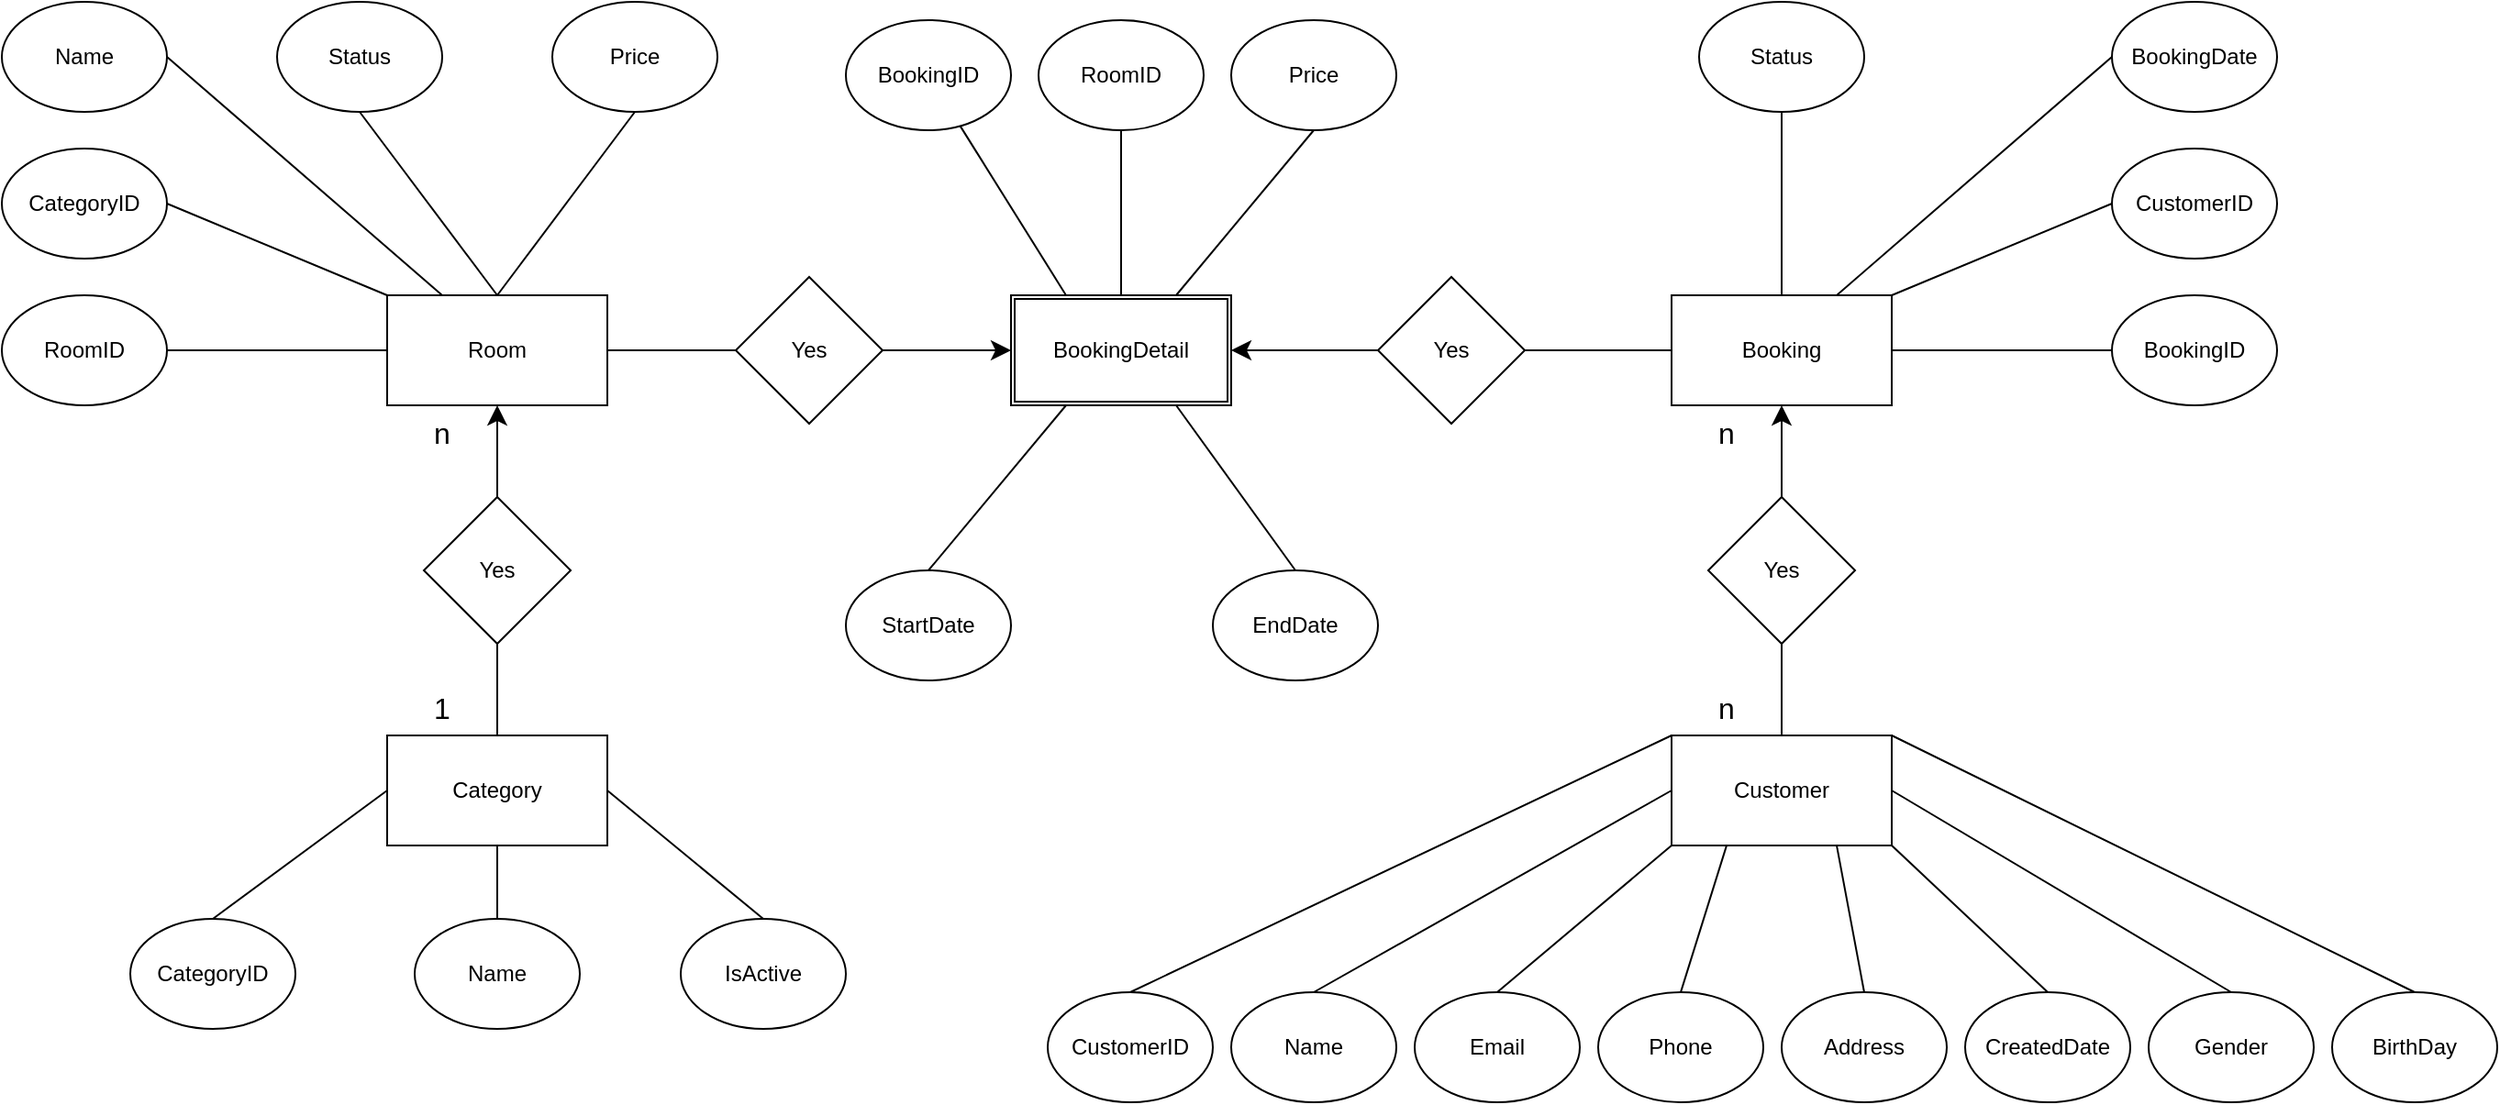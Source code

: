 <mxfile version="24.4.0" type="github">
  <diagram name="Page-1" id="xjIC--r6cL_pU_NU74aj">
    <mxGraphModel dx="1499" dy="676" grid="1" gridSize="10" guides="1" tooltips="1" connect="1" arrows="1" fold="1" page="0" pageScale="1" pageWidth="850" pageHeight="1100" math="0" shadow="0">
      <root>
        <mxCell id="0" />
        <mxCell id="1" parent="0" />
        <mxCell id="Fe_Hw41XmbrDWnrLapu--1" value="Room" style="rounded=0;whiteSpace=wrap;html=1;" vertex="1" parent="1">
          <mxGeometry x="-10" y="390" width="120" height="60" as="geometry" />
        </mxCell>
        <mxCell id="Fe_Hw41XmbrDWnrLapu--2" value="Category" style="rounded=0;whiteSpace=wrap;html=1;" vertex="1" parent="1">
          <mxGeometry x="-10" y="630" width="120" height="60" as="geometry" />
        </mxCell>
        <mxCell id="Fe_Hw41XmbrDWnrLapu--3" value="Booking" style="rounded=0;whiteSpace=wrap;html=1;" vertex="1" parent="1">
          <mxGeometry x="690" y="390" width="120" height="60" as="geometry" />
        </mxCell>
        <mxCell id="Fe_Hw41XmbrDWnrLapu--4" value="Customer" style="rounded=0;whiteSpace=wrap;html=1;" vertex="1" parent="1">
          <mxGeometry x="690" y="630" width="120" height="60" as="geometry" />
        </mxCell>
        <mxCell id="Fe_Hw41XmbrDWnrLapu--5" value="BookingDetail" style="shape=ext;double=1;rounded=0;whiteSpace=wrap;html=1;" vertex="1" parent="1">
          <mxGeometry x="330" y="390" width="120" height="60" as="geometry" />
        </mxCell>
        <mxCell id="Fe_Hw41XmbrDWnrLapu--8" value="" style="edgeStyle=none;curved=1;rounded=0;orthogonalLoop=1;jettySize=auto;html=1;fontSize=12;startSize=8;endSize=8;" edge="1" parent="1" source="Fe_Hw41XmbrDWnrLapu--6" target="Fe_Hw41XmbrDWnrLapu--1">
          <mxGeometry relative="1" as="geometry" />
        </mxCell>
        <mxCell id="Fe_Hw41XmbrDWnrLapu--6" value="Yes" style="rhombus;whiteSpace=wrap;html=1;" vertex="1" parent="1">
          <mxGeometry x="10" y="500" width="80" height="80" as="geometry" />
        </mxCell>
        <mxCell id="Fe_Hw41XmbrDWnrLapu--9" value="" style="endArrow=none;html=1;rounded=0;fontSize=12;startSize=8;endSize=8;curved=1;entryX=0.5;entryY=1;entryDx=0;entryDy=0;" edge="1" parent="1" target="Fe_Hw41XmbrDWnrLapu--6">
          <mxGeometry width="50" height="50" relative="1" as="geometry">
            <mxPoint x="50" y="630" as="sourcePoint" />
            <mxPoint x="100" y="580" as="targetPoint" />
          </mxGeometry>
        </mxCell>
        <mxCell id="Fe_Hw41XmbrDWnrLapu--10" value="" style="edgeStyle=none;curved=1;rounded=0;orthogonalLoop=1;jettySize=auto;html=1;fontSize=12;startSize=8;endSize=8;" edge="1" parent="1" source="Fe_Hw41XmbrDWnrLapu--11">
          <mxGeometry relative="1" as="geometry">
            <mxPoint x="750" y="450" as="targetPoint" />
          </mxGeometry>
        </mxCell>
        <mxCell id="Fe_Hw41XmbrDWnrLapu--11" value="Yes" style="rhombus;whiteSpace=wrap;html=1;" vertex="1" parent="1">
          <mxGeometry x="710" y="500" width="80" height="80" as="geometry" />
        </mxCell>
        <mxCell id="Fe_Hw41XmbrDWnrLapu--12" value="" style="endArrow=none;html=1;rounded=0;fontSize=12;startSize=8;endSize=8;curved=1;entryX=0.5;entryY=1;entryDx=0;entryDy=0;" edge="1" parent="1" target="Fe_Hw41XmbrDWnrLapu--11">
          <mxGeometry width="50" height="50" relative="1" as="geometry">
            <mxPoint x="750" y="630" as="sourcePoint" />
            <mxPoint x="800" y="580" as="targetPoint" />
          </mxGeometry>
        </mxCell>
        <mxCell id="Fe_Hw41XmbrDWnrLapu--16" value="" style="edgeStyle=none;curved=1;rounded=0;orthogonalLoop=1;jettySize=auto;html=1;fontSize=12;startSize=8;endSize=8;" edge="1" parent="1" source="Fe_Hw41XmbrDWnrLapu--14" target="Fe_Hw41XmbrDWnrLapu--5">
          <mxGeometry relative="1" as="geometry" />
        </mxCell>
        <mxCell id="Fe_Hw41XmbrDWnrLapu--14" value="Yes" style="rhombus;whiteSpace=wrap;html=1;direction=east;" vertex="1" parent="1">
          <mxGeometry x="530" y="380" width="80" height="80" as="geometry" />
        </mxCell>
        <mxCell id="Fe_Hw41XmbrDWnrLapu--15" value="" style="endArrow=none;html=1;rounded=0;fontSize=12;startSize=8;endSize=8;curved=1;entryX=1;entryY=0.5;entryDx=0;entryDy=0;exitX=0;exitY=0.5;exitDx=0;exitDy=0;" edge="1" parent="1" target="Fe_Hw41XmbrDWnrLapu--14" source="Fe_Hw41XmbrDWnrLapu--3">
          <mxGeometry width="50" height="50" relative="1" as="geometry">
            <mxPoint x="530" y="540" as="sourcePoint" />
            <mxPoint x="580" y="490" as="targetPoint" />
          </mxGeometry>
        </mxCell>
        <mxCell id="Fe_Hw41XmbrDWnrLapu--20" value="" style="edgeStyle=none;curved=1;rounded=0;orthogonalLoop=1;jettySize=auto;html=1;fontSize=12;startSize=8;endSize=8;" edge="1" parent="1" source="Fe_Hw41XmbrDWnrLapu--18" target="Fe_Hw41XmbrDWnrLapu--5">
          <mxGeometry relative="1" as="geometry" />
        </mxCell>
        <mxCell id="Fe_Hw41XmbrDWnrLapu--18" value="Yes" style="rhombus;whiteSpace=wrap;html=1;" vertex="1" parent="1">
          <mxGeometry x="180" y="380" width="80" height="80" as="geometry" />
        </mxCell>
        <mxCell id="Fe_Hw41XmbrDWnrLapu--19" value="" style="endArrow=none;html=1;rounded=0;fontSize=12;startSize=8;endSize=8;curved=1;entryX=1;entryY=0.5;entryDx=0;entryDy=0;exitX=0;exitY=0.5;exitDx=0;exitDy=0;" edge="1" parent="1" target="Fe_Hw41XmbrDWnrLapu--1" source="Fe_Hw41XmbrDWnrLapu--18">
          <mxGeometry width="50" height="50" relative="1" as="geometry">
            <mxPoint x="220" y="510" as="sourcePoint" />
            <mxPoint x="270" y="460" as="targetPoint" />
          </mxGeometry>
        </mxCell>
        <mxCell id="Fe_Hw41XmbrDWnrLapu--21" value="CategoryID" style="ellipse;whiteSpace=wrap;html=1;" vertex="1" parent="1">
          <mxGeometry x="-150" y="730" width="90" height="60" as="geometry" />
        </mxCell>
        <mxCell id="Fe_Hw41XmbrDWnrLapu--22" value="" style="endArrow=none;html=1;rounded=0;fontSize=12;startSize=8;endSize=8;curved=1;exitX=0.5;exitY=0;exitDx=0;exitDy=0;entryX=0;entryY=0.5;entryDx=0;entryDy=0;" edge="1" parent="1" source="Fe_Hw41XmbrDWnrLapu--21" target="Fe_Hw41XmbrDWnrLapu--2">
          <mxGeometry width="50" height="50" relative="1" as="geometry">
            <mxPoint x="-120" y="750" as="sourcePoint" />
            <mxPoint x="-70" y="700" as="targetPoint" />
          </mxGeometry>
        </mxCell>
        <mxCell id="Fe_Hw41XmbrDWnrLapu--23" value="Name" style="ellipse;whiteSpace=wrap;html=1;" vertex="1" parent="1">
          <mxGeometry x="5" y="730" width="90" height="60" as="geometry" />
        </mxCell>
        <mxCell id="Fe_Hw41XmbrDWnrLapu--24" value="" style="endArrow=none;html=1;rounded=0;fontSize=12;startSize=8;endSize=8;curved=1;exitX=0.5;exitY=0;exitDx=0;exitDy=0;entryX=0.5;entryY=1;entryDx=0;entryDy=0;" edge="1" parent="1" source="Fe_Hw41XmbrDWnrLapu--23" target="Fe_Hw41XmbrDWnrLapu--2">
          <mxGeometry width="50" height="50" relative="1" as="geometry">
            <mxPoint x="-10" y="750" as="sourcePoint" />
            <mxPoint x="100" y="660" as="targetPoint" />
          </mxGeometry>
        </mxCell>
        <mxCell id="Fe_Hw41XmbrDWnrLapu--25" value="IsActive" style="ellipse;whiteSpace=wrap;html=1;" vertex="1" parent="1">
          <mxGeometry x="150" y="730" width="90" height="60" as="geometry" />
        </mxCell>
        <mxCell id="Fe_Hw41XmbrDWnrLapu--26" value="" style="endArrow=none;html=1;rounded=0;fontSize=12;startSize=8;endSize=8;curved=1;exitX=0.5;exitY=0;exitDx=0;exitDy=0;entryX=1;entryY=0.5;entryDx=0;entryDy=0;" edge="1" parent="1" source="Fe_Hw41XmbrDWnrLapu--25" target="Fe_Hw41XmbrDWnrLapu--2">
          <mxGeometry width="50" height="50" relative="1" as="geometry">
            <mxPoint x="180" y="750" as="sourcePoint" />
            <mxPoint x="120" y="660" as="targetPoint" />
          </mxGeometry>
        </mxCell>
        <mxCell id="Fe_Hw41XmbrDWnrLapu--27" style="edgeStyle=none;curved=1;rounded=0;orthogonalLoop=1;jettySize=auto;html=1;entryX=1;entryY=0.5;entryDx=0;entryDy=0;fontSize=12;startSize=8;endSize=8;" edge="1" parent="1" source="Fe_Hw41XmbrDWnrLapu--2" target="Fe_Hw41XmbrDWnrLapu--2">
          <mxGeometry relative="1" as="geometry" />
        </mxCell>
        <mxCell id="Fe_Hw41XmbrDWnrLapu--28" value="CustomerID" style="ellipse;whiteSpace=wrap;html=1;" vertex="1" parent="1">
          <mxGeometry x="350" y="770" width="90" height="60" as="geometry" />
        </mxCell>
        <mxCell id="Fe_Hw41XmbrDWnrLapu--29" value="" style="endArrow=none;html=1;rounded=0;fontSize=12;startSize=8;endSize=8;curved=1;exitX=0.5;exitY=0;exitDx=0;exitDy=0;entryX=0;entryY=0;entryDx=0;entryDy=0;" edge="1" parent="1" source="Fe_Hw41XmbrDWnrLapu--28" target="Fe_Hw41XmbrDWnrLapu--4">
          <mxGeometry width="50" height="50" relative="1" as="geometry">
            <mxPoint x="500" y="790" as="sourcePoint" />
            <mxPoint x="560" y="730" as="targetPoint" />
          </mxGeometry>
        </mxCell>
        <mxCell id="Fe_Hw41XmbrDWnrLapu--30" value="Name" style="ellipse;whiteSpace=wrap;html=1;" vertex="1" parent="1">
          <mxGeometry x="450" y="770" width="90" height="60" as="geometry" />
        </mxCell>
        <mxCell id="Fe_Hw41XmbrDWnrLapu--31" value="" style="endArrow=none;html=1;rounded=0;fontSize=12;startSize=8;endSize=8;curved=1;exitX=0.5;exitY=0;exitDx=0;exitDy=0;entryX=0;entryY=0.5;entryDx=0;entryDy=0;" edge="1" parent="1" source="Fe_Hw41XmbrDWnrLapu--30" target="Fe_Hw41XmbrDWnrLapu--4">
          <mxGeometry width="50" height="50" relative="1" as="geometry">
            <mxPoint x="610" y="790" as="sourcePoint" />
            <mxPoint x="670" y="730" as="targetPoint" />
          </mxGeometry>
        </mxCell>
        <mxCell id="Fe_Hw41XmbrDWnrLapu--32" value="Email" style="ellipse;whiteSpace=wrap;html=1;" vertex="1" parent="1">
          <mxGeometry x="550" y="770" width="90" height="60" as="geometry" />
        </mxCell>
        <mxCell id="Fe_Hw41XmbrDWnrLapu--33" value="" style="endArrow=none;html=1;rounded=0;fontSize=12;startSize=8;endSize=8;curved=1;exitX=0.5;exitY=0;exitDx=0;exitDy=0;entryX=0;entryY=1;entryDx=0;entryDy=0;" edge="1" parent="1" source="Fe_Hw41XmbrDWnrLapu--32" target="Fe_Hw41XmbrDWnrLapu--4">
          <mxGeometry width="50" height="50" relative="1" as="geometry">
            <mxPoint x="710" y="790" as="sourcePoint" />
            <mxPoint x="770" y="730" as="targetPoint" />
          </mxGeometry>
        </mxCell>
        <mxCell id="Fe_Hw41XmbrDWnrLapu--34" value="Phone" style="ellipse;whiteSpace=wrap;html=1;" vertex="1" parent="1">
          <mxGeometry x="650" y="770" width="90" height="60" as="geometry" />
        </mxCell>
        <mxCell id="Fe_Hw41XmbrDWnrLapu--35" value="" style="endArrow=none;html=1;rounded=0;fontSize=12;startSize=8;endSize=8;curved=1;exitX=0.5;exitY=0;exitDx=0;exitDy=0;entryX=0.25;entryY=1;entryDx=0;entryDy=0;" edge="1" parent="1" source="Fe_Hw41XmbrDWnrLapu--34" target="Fe_Hw41XmbrDWnrLapu--4">
          <mxGeometry width="50" height="50" relative="1" as="geometry">
            <mxPoint x="710" y="790" as="sourcePoint" />
            <mxPoint x="770" y="730" as="targetPoint" />
          </mxGeometry>
        </mxCell>
        <mxCell id="Fe_Hw41XmbrDWnrLapu--36" value="Address" style="ellipse;whiteSpace=wrap;html=1;" vertex="1" parent="1">
          <mxGeometry x="750" y="770" width="90" height="60" as="geometry" />
        </mxCell>
        <mxCell id="Fe_Hw41XmbrDWnrLapu--37" value="" style="endArrow=none;html=1;rounded=0;fontSize=12;startSize=8;endSize=8;curved=1;exitX=0.5;exitY=0;exitDx=0;exitDy=0;entryX=0.75;entryY=1;entryDx=0;entryDy=0;" edge="1" parent="1" source="Fe_Hw41XmbrDWnrLapu--36" target="Fe_Hw41XmbrDWnrLapu--4">
          <mxGeometry width="50" height="50" relative="1" as="geometry">
            <mxPoint x="800" y="790" as="sourcePoint" />
            <mxPoint x="860" y="730" as="targetPoint" />
          </mxGeometry>
        </mxCell>
        <mxCell id="Fe_Hw41XmbrDWnrLapu--38" value="CreatedDate" style="ellipse;whiteSpace=wrap;html=1;" vertex="1" parent="1">
          <mxGeometry x="850" y="770" width="90" height="60" as="geometry" />
        </mxCell>
        <mxCell id="Fe_Hw41XmbrDWnrLapu--39" value="" style="endArrow=none;html=1;rounded=0;fontSize=12;startSize=8;endSize=8;curved=1;exitX=0.5;exitY=0;exitDx=0;exitDy=0;entryX=1;entryY=1;entryDx=0;entryDy=0;" edge="1" parent="1" source="Fe_Hw41XmbrDWnrLapu--38" target="Fe_Hw41XmbrDWnrLapu--4">
          <mxGeometry width="50" height="50" relative="1" as="geometry">
            <mxPoint x="880" y="790" as="sourcePoint" />
            <mxPoint x="940" y="730" as="targetPoint" />
          </mxGeometry>
        </mxCell>
        <mxCell id="Fe_Hw41XmbrDWnrLapu--40" value="Gender" style="ellipse;whiteSpace=wrap;html=1;" vertex="1" parent="1">
          <mxGeometry x="950" y="770" width="90" height="60" as="geometry" />
        </mxCell>
        <mxCell id="Fe_Hw41XmbrDWnrLapu--41" value="" style="endArrow=none;html=1;rounded=0;fontSize=12;startSize=8;endSize=8;curved=1;exitX=0.5;exitY=0;exitDx=0;exitDy=0;entryX=1;entryY=0.5;entryDx=0;entryDy=0;" edge="1" parent="1" source="Fe_Hw41XmbrDWnrLapu--40" target="Fe_Hw41XmbrDWnrLapu--4">
          <mxGeometry width="50" height="50" relative="1" as="geometry">
            <mxPoint x="980" y="790" as="sourcePoint" />
            <mxPoint x="910" y="690" as="targetPoint" />
          </mxGeometry>
        </mxCell>
        <mxCell id="Fe_Hw41XmbrDWnrLapu--42" value="BirthDay" style="ellipse;whiteSpace=wrap;html=1;" vertex="1" parent="1">
          <mxGeometry x="1050" y="770" width="90" height="60" as="geometry" />
        </mxCell>
        <mxCell id="Fe_Hw41XmbrDWnrLapu--43" value="" style="endArrow=none;html=1;rounded=0;fontSize=12;startSize=8;endSize=8;curved=1;exitX=0.5;exitY=0;exitDx=0;exitDy=0;entryX=1;entryY=0;entryDx=0;entryDy=0;" edge="1" parent="1" source="Fe_Hw41XmbrDWnrLapu--42" target="Fe_Hw41XmbrDWnrLapu--4">
          <mxGeometry width="50" height="50" relative="1" as="geometry">
            <mxPoint x="1080" y="790" as="sourcePoint" />
            <mxPoint x="1010" y="690" as="targetPoint" />
          </mxGeometry>
        </mxCell>
        <mxCell id="Fe_Hw41XmbrDWnrLapu--44" value="RoomID" style="ellipse;whiteSpace=wrap;html=1;" vertex="1" parent="1">
          <mxGeometry x="-220" y="390" width="90" height="60" as="geometry" />
        </mxCell>
        <mxCell id="Fe_Hw41XmbrDWnrLapu--45" value="" style="endArrow=none;html=1;rounded=0;fontSize=12;startSize=8;endSize=8;curved=1;exitX=0;exitY=0.5;exitDx=0;exitDy=0;entryX=1;entryY=0.5;entryDx=0;entryDy=0;" edge="1" parent="1" source="Fe_Hw41XmbrDWnrLapu--1" target="Fe_Hw41XmbrDWnrLapu--44">
          <mxGeometry width="50" height="50" relative="1" as="geometry">
            <mxPoint x="-180" y="430" as="sourcePoint" />
            <mxPoint x="-250" y="330" as="targetPoint" />
          </mxGeometry>
        </mxCell>
        <mxCell id="Fe_Hw41XmbrDWnrLapu--47" value="CategoryID" style="ellipse;whiteSpace=wrap;html=1;" vertex="1" parent="1">
          <mxGeometry x="-220" y="310" width="90" height="60" as="geometry" />
        </mxCell>
        <mxCell id="Fe_Hw41XmbrDWnrLapu--48" value="" style="endArrow=none;html=1;rounded=0;fontSize=12;startSize=8;endSize=8;curved=1;exitX=0;exitY=0;exitDx=0;exitDy=0;entryX=1;entryY=0.5;entryDx=0;entryDy=0;" edge="1" parent="1" target="Fe_Hw41XmbrDWnrLapu--47" source="Fe_Hw41XmbrDWnrLapu--1">
          <mxGeometry width="50" height="50" relative="1" as="geometry">
            <mxPoint x="-20" y="350" as="sourcePoint" />
            <mxPoint x="-250" y="300" as="targetPoint" />
          </mxGeometry>
        </mxCell>
        <mxCell id="Fe_Hw41XmbrDWnrLapu--49" value="Name" style="ellipse;whiteSpace=wrap;html=1;" vertex="1" parent="1">
          <mxGeometry x="-220" y="230" width="90" height="60" as="geometry" />
        </mxCell>
        <mxCell id="Fe_Hw41XmbrDWnrLapu--50" value="" style="endArrow=none;html=1;rounded=0;fontSize=12;startSize=8;endSize=8;curved=1;exitX=0.25;exitY=0;exitDx=0;exitDy=0;entryX=1;entryY=0.5;entryDx=0;entryDy=0;" edge="1" parent="1" target="Fe_Hw41XmbrDWnrLapu--49" source="Fe_Hw41XmbrDWnrLapu--1">
          <mxGeometry width="50" height="50" relative="1" as="geometry">
            <mxPoint x="-10" y="250" as="sourcePoint" />
            <mxPoint x="-250" y="160" as="targetPoint" />
          </mxGeometry>
        </mxCell>
        <mxCell id="Fe_Hw41XmbrDWnrLapu--51" value="Status" style="ellipse;whiteSpace=wrap;html=1;" vertex="1" parent="1">
          <mxGeometry x="-70" y="230" width="90" height="60" as="geometry" />
        </mxCell>
        <mxCell id="Fe_Hw41XmbrDWnrLapu--52" value="" style="endArrow=none;html=1;rounded=0;fontSize=12;startSize=8;endSize=8;curved=1;exitX=0.5;exitY=0;exitDx=0;exitDy=0;entryX=0.5;entryY=1;entryDx=0;entryDy=0;" edge="1" parent="1" target="Fe_Hw41XmbrDWnrLapu--51" source="Fe_Hw41XmbrDWnrLapu--1">
          <mxGeometry width="50" height="50" relative="1" as="geometry">
            <mxPoint x="130" y="250" as="sourcePoint" />
            <mxPoint x="-110" y="160" as="targetPoint" />
          </mxGeometry>
        </mxCell>
        <mxCell id="Fe_Hw41XmbrDWnrLapu--53" value="Price" style="ellipse;whiteSpace=wrap;html=1;" vertex="1" parent="1">
          <mxGeometry x="80" y="230" width="90" height="60" as="geometry" />
        </mxCell>
        <mxCell id="Fe_Hw41XmbrDWnrLapu--54" value="" style="endArrow=none;html=1;rounded=0;fontSize=12;startSize=8;endSize=8;curved=1;exitX=0.5;exitY=0;exitDx=0;exitDy=0;entryX=0.5;entryY=1;entryDx=0;entryDy=0;" edge="1" parent="1" target="Fe_Hw41XmbrDWnrLapu--53" source="Fe_Hw41XmbrDWnrLapu--1">
          <mxGeometry width="50" height="50" relative="1" as="geometry">
            <mxPoint x="250" y="240" as="sourcePoint" />
            <mxPoint x="10" y="150" as="targetPoint" />
          </mxGeometry>
        </mxCell>
        <mxCell id="Fe_Hw41XmbrDWnrLapu--57" value="BookingID" style="ellipse;whiteSpace=wrap;html=1;" vertex="1" parent="1">
          <mxGeometry x="930" y="390" width="90" height="60" as="geometry" />
        </mxCell>
        <mxCell id="Fe_Hw41XmbrDWnrLapu--58" value="" style="endArrow=none;html=1;rounded=0;fontSize=12;startSize=8;endSize=8;curved=1;exitX=0;exitY=0.5;exitDx=0;exitDy=0;entryX=1;entryY=0.5;entryDx=0;entryDy=0;" edge="1" parent="1" target="Fe_Hw41XmbrDWnrLapu--3" source="Fe_Hw41XmbrDWnrLapu--57">
          <mxGeometry width="50" height="50" relative="1" as="geometry">
            <mxPoint x="1140" y="420" as="sourcePoint" />
            <mxPoint x="900" y="330" as="targetPoint" />
          </mxGeometry>
        </mxCell>
        <mxCell id="Fe_Hw41XmbrDWnrLapu--59" value="CustomerID" style="ellipse;whiteSpace=wrap;html=1;" vertex="1" parent="1">
          <mxGeometry x="930" y="310" width="90" height="60" as="geometry" />
        </mxCell>
        <mxCell id="Fe_Hw41XmbrDWnrLapu--60" value="" style="endArrow=none;html=1;rounded=0;fontSize=12;startSize=8;endSize=8;curved=1;exitX=0;exitY=0.5;exitDx=0;exitDy=0;entryX=1;entryY=0;entryDx=0;entryDy=0;" edge="1" parent="1" source="Fe_Hw41XmbrDWnrLapu--59" target="Fe_Hw41XmbrDWnrLapu--3">
          <mxGeometry width="50" height="50" relative="1" as="geometry">
            <mxPoint x="1140" y="340" as="sourcePoint" />
            <mxPoint x="810" y="340" as="targetPoint" />
          </mxGeometry>
        </mxCell>
        <mxCell id="Fe_Hw41XmbrDWnrLapu--61" value="BookingDate" style="ellipse;whiteSpace=wrap;html=1;" vertex="1" parent="1">
          <mxGeometry x="930" y="230" width="90" height="60" as="geometry" />
        </mxCell>
        <mxCell id="Fe_Hw41XmbrDWnrLapu--62" value="" style="endArrow=none;html=1;rounded=0;fontSize=12;startSize=8;endSize=8;curved=1;exitX=0;exitY=0.5;exitDx=0;exitDy=0;entryX=0.75;entryY=0;entryDx=0;entryDy=0;" edge="1" parent="1" source="Fe_Hw41XmbrDWnrLapu--61" target="Fe_Hw41XmbrDWnrLapu--3">
          <mxGeometry width="50" height="50" relative="1" as="geometry">
            <mxPoint x="1140" y="260" as="sourcePoint" />
            <mxPoint x="810" y="260" as="targetPoint" />
          </mxGeometry>
        </mxCell>
        <mxCell id="Fe_Hw41XmbrDWnrLapu--65" value="Status" style="ellipse;whiteSpace=wrap;html=1;" vertex="1" parent="1">
          <mxGeometry x="705" y="230" width="90" height="60" as="geometry" />
        </mxCell>
        <mxCell id="Fe_Hw41XmbrDWnrLapu--66" value="" style="endArrow=none;html=1;rounded=0;fontSize=12;startSize=8;endSize=8;curved=1;exitX=0.5;exitY=0;exitDx=0;exitDy=0;entryX=0.5;entryY=1;entryDx=0;entryDy=0;" edge="1" parent="1" source="Fe_Hw41XmbrDWnrLapu--3" target="Fe_Hw41XmbrDWnrLapu--65">
          <mxGeometry width="50" height="50" relative="1" as="geometry">
            <mxPoint x="850" y="260" as="sourcePoint" />
            <mxPoint x="520" y="260" as="targetPoint" />
          </mxGeometry>
        </mxCell>
        <mxCell id="Fe_Hw41XmbrDWnrLapu--67" value="BookingID" style="ellipse;whiteSpace=wrap;html=1;" vertex="1" parent="1">
          <mxGeometry x="240" y="240" width="90" height="60" as="geometry" />
        </mxCell>
        <mxCell id="Fe_Hw41XmbrDWnrLapu--68" value="" style="endArrow=none;html=1;rounded=0;fontSize=12;startSize=8;endSize=8;curved=1;exitX=0.25;exitY=0;exitDx=0;exitDy=0;" edge="1" parent="1" source="Fe_Hw41XmbrDWnrLapu--5" target="Fe_Hw41XmbrDWnrLapu--67">
          <mxGeometry width="50" height="50" relative="1" as="geometry">
            <mxPoint x="370" y="390" as="sourcePoint" />
            <mxPoint x="210" y="260" as="targetPoint" />
          </mxGeometry>
        </mxCell>
        <mxCell id="Fe_Hw41XmbrDWnrLapu--69" value="RoomID" style="ellipse;whiteSpace=wrap;html=1;" vertex="1" parent="1">
          <mxGeometry x="345" y="240" width="90" height="60" as="geometry" />
        </mxCell>
        <mxCell id="Fe_Hw41XmbrDWnrLapu--70" value="" style="endArrow=none;html=1;rounded=0;fontSize=12;startSize=8;endSize=8;curved=1;entryX=0.5;entryY=0;entryDx=0;entryDy=0;exitX=0.5;exitY=1;exitDx=0;exitDy=0;" edge="1" parent="1" source="Fe_Hw41XmbrDWnrLapu--69" target="Fe_Hw41XmbrDWnrLapu--5">
          <mxGeometry width="50" height="50" relative="1" as="geometry">
            <mxPoint x="460" y="320" as="sourcePoint" />
            <mxPoint x="320" y="240" as="targetPoint" />
          </mxGeometry>
        </mxCell>
        <mxCell id="Fe_Hw41XmbrDWnrLapu--71" value="Price" style="ellipse;whiteSpace=wrap;html=1;" vertex="1" parent="1">
          <mxGeometry x="450" y="240" width="90" height="60" as="geometry" />
        </mxCell>
        <mxCell id="Fe_Hw41XmbrDWnrLapu--72" value="" style="endArrow=none;html=1;rounded=0;fontSize=12;startSize=8;endSize=8;curved=1;entryX=0.5;entryY=1;entryDx=0;entryDy=0;exitX=0.75;exitY=0;exitDx=0;exitDy=0;" edge="1" parent="1" source="Fe_Hw41XmbrDWnrLapu--5" target="Fe_Hw41XmbrDWnrLapu--71">
          <mxGeometry width="50" height="50" relative="1" as="geometry">
            <mxPoint x="490" y="310" as="sourcePoint" />
            <mxPoint x="380" y="240" as="targetPoint" />
          </mxGeometry>
        </mxCell>
        <mxCell id="Fe_Hw41XmbrDWnrLapu--73" value="StartDate" style="ellipse;whiteSpace=wrap;html=1;" vertex="1" parent="1">
          <mxGeometry x="240" y="540" width="90" height="60" as="geometry" />
        </mxCell>
        <mxCell id="Fe_Hw41XmbrDWnrLapu--74" value="" style="endArrow=none;html=1;rounded=0;fontSize=12;startSize=8;endSize=8;curved=1;exitX=0.5;exitY=0;exitDx=0;exitDy=0;entryX=0.25;entryY=1;entryDx=0;entryDy=0;" edge="1" parent="1" source="Fe_Hw41XmbrDWnrLapu--73" target="Fe_Hw41XmbrDWnrLapu--5">
          <mxGeometry width="50" height="50" relative="1" as="geometry">
            <mxPoint x="500" y="570" as="sourcePoint" />
            <mxPoint x="380" y="470" as="targetPoint" />
          </mxGeometry>
        </mxCell>
        <mxCell id="Fe_Hw41XmbrDWnrLapu--75" value="EndDate" style="ellipse;whiteSpace=wrap;html=1;" vertex="1" parent="1">
          <mxGeometry x="440" y="540" width="90" height="60" as="geometry" />
        </mxCell>
        <mxCell id="Fe_Hw41XmbrDWnrLapu--76" value="" style="endArrow=none;html=1;rounded=0;fontSize=12;startSize=8;endSize=8;curved=1;exitX=0.5;exitY=0;exitDx=0;exitDy=0;entryX=0.75;entryY=1;entryDx=0;entryDy=0;" edge="1" parent="1" source="Fe_Hw41XmbrDWnrLapu--75" target="Fe_Hw41XmbrDWnrLapu--5">
          <mxGeometry width="50" height="50" relative="1" as="geometry">
            <mxPoint x="620" y="570" as="sourcePoint" />
            <mxPoint x="370" y="450" as="targetPoint" />
          </mxGeometry>
        </mxCell>
        <mxCell id="Fe_Hw41XmbrDWnrLapu--77" value="n" style="text;html=1;align=center;verticalAlign=middle;whiteSpace=wrap;rounded=0;fontSize=16;" vertex="1" parent="1">
          <mxGeometry x="690" y="600" width="60" height="30" as="geometry" />
        </mxCell>
        <mxCell id="Fe_Hw41XmbrDWnrLapu--78" value="n" style="text;html=1;align=center;verticalAlign=middle;whiteSpace=wrap;rounded=0;fontSize=16;" vertex="1" parent="1">
          <mxGeometry x="690" y="450" width="60" height="30" as="geometry" />
        </mxCell>
        <mxCell id="Fe_Hw41XmbrDWnrLapu--79" value="1" style="text;html=1;align=center;verticalAlign=middle;whiteSpace=wrap;rounded=0;fontSize=16;" vertex="1" parent="1">
          <mxGeometry x="-10" y="600" width="60" height="30" as="geometry" />
        </mxCell>
        <mxCell id="Fe_Hw41XmbrDWnrLapu--80" value="n" style="text;html=1;align=center;verticalAlign=middle;whiteSpace=wrap;rounded=0;fontSize=16;" vertex="1" parent="1">
          <mxGeometry x="-10" y="450" width="60" height="30" as="geometry" />
        </mxCell>
      </root>
    </mxGraphModel>
  </diagram>
</mxfile>
